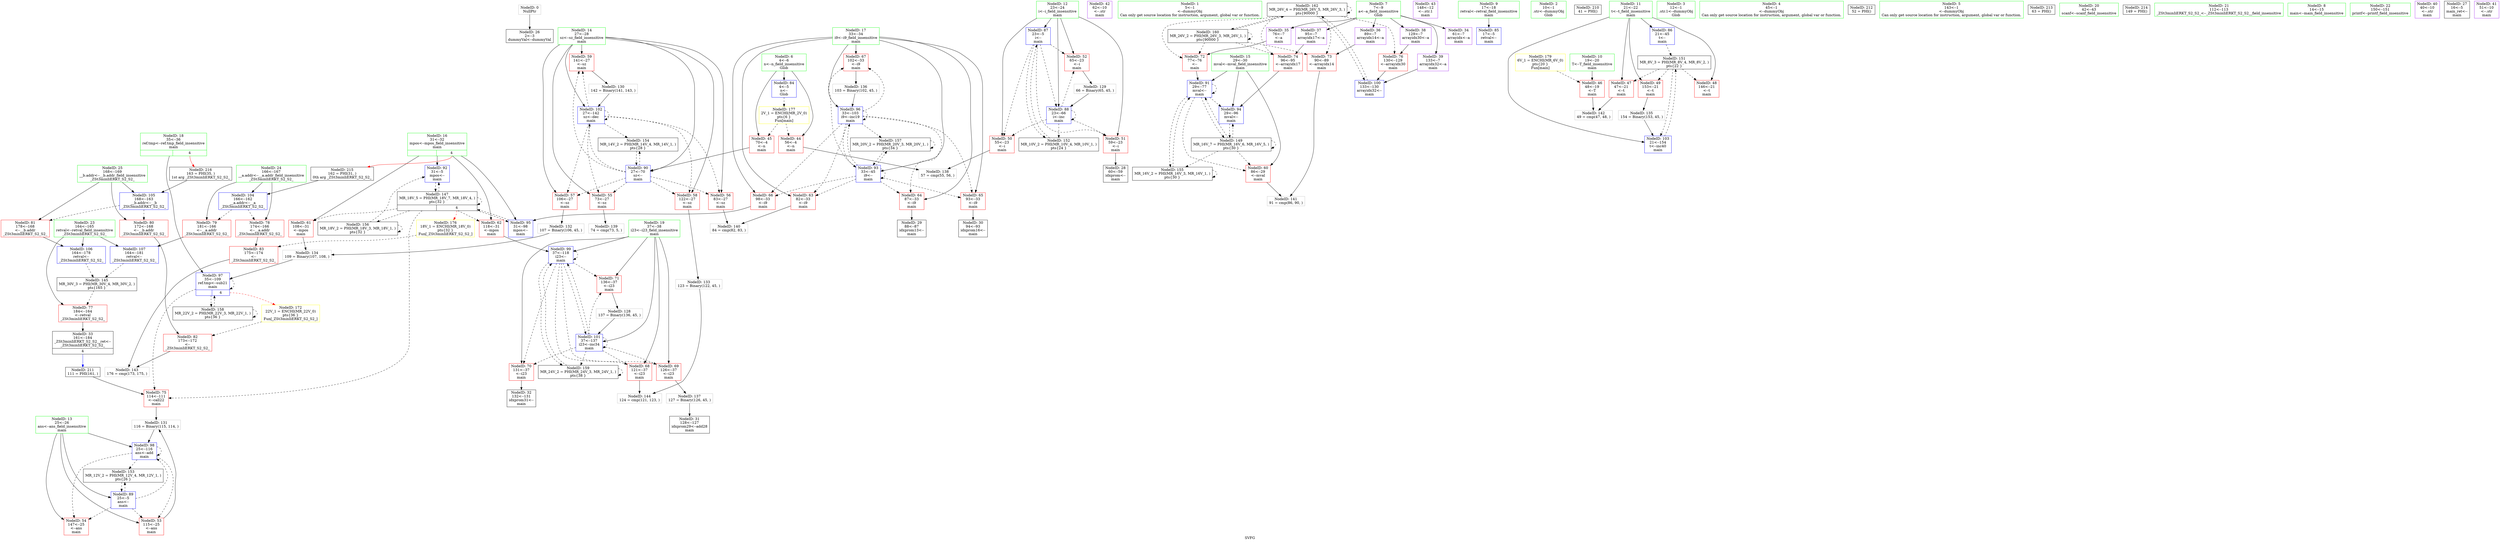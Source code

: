 digraph "SVFG" {
	label="SVFG";

	Node0x55da958f3800 [shape=record,color=grey,label="{NodeID: 0\nNullPtr}"];
	Node0x55da958f3800 -> Node0x55da9590ef00[style=solid];
	Node0x55da959101e0 [shape=record,color=blue,label="{NodeID: 97\n35\<--109\nref.tmp\<--sub21\nmain\n|{|<s3>4}}"];
	Node0x55da959101e0 -> Node0x55da95912720[style=dashed];
	Node0x55da959101e0 -> Node0x55da959101e0[style=dashed];
	Node0x55da959101e0 -> Node0x55da959212b0[style=dashed];
	Node0x55da959101e0:s3 -> Node0x55da95925cb0[style=dashed,color=red];
	Node0x55da9590e690 [shape=record,color=green,label="{NodeID: 14\n27\<--28\nsz\<--sz_field_insensitive\nmain\n}"];
	Node0x55da9590e690 -> Node0x55da959116e0[style=solid];
	Node0x55da9590e690 -> Node0x55da959117b0[style=solid];
	Node0x55da9590e690 -> Node0x55da95911880[style=solid];
	Node0x55da9590e690 -> Node0x55da95911950[style=solid];
	Node0x55da9590e690 -> Node0x55da95911a20[style=solid];
	Node0x55da9590e690 -> Node0x55da95913380[style=solid];
	Node0x55da9590e690 -> Node0x55da959105f0[style=solid];
	Node0x55da9590f0d0 [shape=record,color=black,label="{NodeID: 28\n60\<--59\nidxprom\<--\nmain\n}"];
	Node0x55da9590fc30 [shape=record,color=purple,label="{NodeID: 42\n62\<--10\n\<--.str\nmain\n}"];
	Node0x55da95917640 [shape=record,color=grey,label="{NodeID: 139\n74 = cmp(73, 5, )\n}"];
	Node0x55da959117b0 [shape=record,color=red,label="{NodeID: 56\n83\<--27\n\<--sz\nmain\n}"];
	Node0x55da959117b0 -> Node0x55da959177c0[style=solid];
	Node0x55da9591f9b0 [shape=record,color=black,label="{NodeID: 153\nMR_12V_2 = PHI(MR_12V_4, MR_12V_1, )\npts\{26 \}\n}"];
	Node0x55da9591f9b0 -> Node0x55da959132b0[style=dashed];
	Node0x55da95912310 [shape=record,color=red,label="{NodeID: 70\n131\<--37\n\<--i23\nmain\n}"];
	Node0x55da95912310 -> Node0x55da9590f410[style=solid];
	Node0x55da95912e70 [shape=record,color=blue,label="{NodeID: 84\n4\<--5\nn\<--\nGlob }"];
	Node0x55da95912e70 -> Node0x55da95926b50[style=dashed];
	Node0x55da958f2700 [shape=record,color=green,label="{NodeID: 1\n5\<--1\n\<--dummyObj\nCan only get source location for instruction, argument, global var or function.}"];
	Node0x55da959102b0 [shape=record,color=blue,label="{NodeID: 98\n25\<--116\nans\<--add\nmain\n}"];
	Node0x55da959102b0 -> Node0x55da95911540[style=dashed];
	Node0x55da959102b0 -> Node0x55da95911610[style=dashed];
	Node0x55da959102b0 -> Node0x55da959102b0[style=dashed];
	Node0x55da959102b0 -> Node0x55da9591f9b0[style=dashed];
	Node0x55da9590e720 [shape=record,color=green,label="{NodeID: 15\n29\<--30\nmval\<--mval_field_insensitive\nmain\n}"];
	Node0x55da9590e720 -> Node0x55da95911af0[style=solid];
	Node0x55da9590e720 -> Node0x55da95913450[style=solid];
	Node0x55da9590e720 -> Node0x55da959136c0[style=solid];
	Node0x55da9590f1a0 [shape=record,color=black,label="{NodeID: 29\n88\<--87\nidxprom13\<--\nmain\n}"];
	Node0x55da9590fd00 [shape=record,color=purple,label="{NodeID: 43\n148\<--12\n\<--.str.1\nmain\n}"];
	Node0x55da959177c0 [shape=record,color=grey,label="{NodeID: 140\n84 = cmp(82, 83, )\n}"];
	Node0x55da95911880 [shape=record,color=red,label="{NodeID: 57\n106\<--27\n\<--sz\nmain\n}"];
	Node0x55da95911880 -> Node0x55da959163b0[style=solid];
	Node0x55da9591feb0 [shape=record,color=black,label="{NodeID: 154\nMR_14V_2 = PHI(MR_14V_4, MR_14V_1, )\npts\{28 \}\n}"];
	Node0x55da9591feb0 -> Node0x55da95913380[style=dashed];
	Node0x55da959123e0 [shape=record,color=red,label="{NodeID: 71\n136\<--37\n\<--i23\nmain\n}"];
	Node0x55da959123e0 -> Node0x55da95915db0[style=solid];
	Node0x55da95912f70 [shape=record,color=blue,label="{NodeID: 85\n17\<--5\nretval\<--\nmain\n}"];
	Node0x55da958f2790 [shape=record,color=green,label="{NodeID: 2\n10\<--1\n.str\<--dummyObj\nGlob }"];
	Node0x55da95910380 [shape=record,color=blue,label="{NodeID: 99\n37\<--118\ni23\<--\nmain\n}"];
	Node0x55da95910380 -> Node0x55da95912170[style=dashed];
	Node0x55da95910380 -> Node0x55da95912240[style=dashed];
	Node0x55da95910380 -> Node0x55da95912310[style=dashed];
	Node0x55da95910380 -> Node0x55da959123e0[style=dashed];
	Node0x55da95910380 -> Node0x55da95910380[style=dashed];
	Node0x55da95910380 -> Node0x55da95910520[style=dashed];
	Node0x55da95910380 -> Node0x55da959217b0[style=dashed];
	Node0x55da9590e7b0 [shape=record,color=green,label="{NodeID: 16\n31\<--32\nmpos\<--mpos_field_insensitive\nmain\n|{|<s4>4}}"];
	Node0x55da9590e7b0 -> Node0x55da95911bc0[style=solid];
	Node0x55da9590e7b0 -> Node0x55da95911c90[style=solid];
	Node0x55da9590e7b0 -> Node0x55da95913520[style=solid];
	Node0x55da9590e7b0 -> Node0x55da95913790[style=solid];
	Node0x55da9590e7b0:s4 -> Node0x55da95934760[style=solid,color=red];
	Node0x55da9590f270 [shape=record,color=black,label="{NodeID: 30\n94\<--93\nidxprom16\<--\nmain\n}"];
	Node0x55da95768410 [shape=record,color=black,label="{NodeID: 210\n41 = PHI()\n}"];
	Node0x55da9590fdd0 [shape=record,color=red,label="{NodeID: 44\n56\<--4\n\<--n\nmain\n}"];
	Node0x55da9590fdd0 -> Node0x55da95917500[style=solid];
	Node0x55da95917940 [shape=record,color=grey,label="{NodeID: 141\n91 = cmp(86, 90, )\n}"];
	Node0x55da95911950 [shape=record,color=red,label="{NodeID: 58\n122\<--27\n\<--sz\nmain\n}"];
	Node0x55da95911950 -> Node0x55da95910960[style=solid];
	Node0x55da959203b0 [shape=record,color=black,label="{NodeID: 155\nMR_16V_2 = PHI(MR_16V_3, MR_16V_1, )\npts\{30 \}\n}"];
	Node0x55da959203b0 -> Node0x55da95913450[style=dashed];
	Node0x55da959203b0 -> Node0x55da959203b0[style=dashed];
	Node0x55da959124b0 [shape=record,color=red,label="{NodeID: 72\n77\<--76\n\<--\nmain\n}"];
	Node0x55da959124b0 -> Node0x55da95913450[style=solid];
	Node0x55da95913040 [shape=record,color=blue,label="{NodeID: 86\n21\<--45\nt\<--\nmain\n}"];
	Node0x55da95913040 -> Node0x55da9591efb0[style=dashed];
	Node0x55da958f2930 [shape=record,color=green,label="{NodeID: 3\n12\<--1\n.str.1\<--dummyObj\nGlob }"];
	Node0x55da95910450 [shape=record,color=blue,label="{NodeID: 100\n133\<--130\narrayidx32\<--\nmain\n}"];
	Node0x55da95910450 -> Node0x55da959226b0[style=dashed];
	Node0x55da9590e840 [shape=record,color=green,label="{NodeID: 17\n33\<--34\ni9\<--i9_field_insensitive\nmain\n}"];
	Node0x55da9590e840 -> Node0x55da95911d60[style=solid];
	Node0x55da9590e840 -> Node0x55da95911e30[style=solid];
	Node0x55da9590e840 -> Node0x55da95911f00[style=solid];
	Node0x55da9590e840 -> Node0x55da95911fd0[style=solid];
	Node0x55da9590e840 -> Node0x55da959120a0[style=solid];
	Node0x55da9590e840 -> Node0x55da959135f0[style=solid];
	Node0x55da9590e840 -> Node0x55da95910110[style=solid];
	Node0x55da9590f340 [shape=record,color=black,label="{NodeID: 31\n128\<--127\nidxprom29\<--add28\nmain\n}"];
	Node0x55da95934420 [shape=record,color=black,label="{NodeID: 211\n111 = PHI(161, )\n}"];
	Node0x55da95934420 -> Node0x55da95912720[style=solid];
	Node0x55da95915db0 [shape=record,color=grey,label="{NodeID: 128\n137 = Binary(136, 45, )\n}"];
	Node0x55da95915db0 -> Node0x55da95910520[style=solid];
	Node0x55da9590fea0 [shape=record,color=red,label="{NodeID: 45\n70\<--4\n\<--n\nmain\n}"];
	Node0x55da9590fea0 -> Node0x55da95913380[style=solid];
	Node0x55da95917ac0 [shape=record,color=grey,label="{NodeID: 142\n49 = cmp(47, 48, )\n}"];
	Node0x55da95911a20 [shape=record,color=red,label="{NodeID: 59\n141\<--27\n\<--sz\nmain\n}"];
	Node0x55da95911a20 -> Node0x55da959160b0[style=solid];
	Node0x55da959208b0 [shape=record,color=black,label="{NodeID: 156\nMR_18V_2 = PHI(MR_18V_3, MR_18V_1, )\npts\{32 \}\n}"];
	Node0x55da959208b0 -> Node0x55da95913520[style=dashed];
	Node0x55da959208b0 -> Node0x55da959208b0[style=dashed];
	Node0x55da95912580 [shape=record,color=red,label="{NodeID: 73\n90\<--89\n\<--arrayidx14\nmain\n}"];
	Node0x55da95912580 -> Node0x55da95917940[style=solid];
	Node0x55da95913110 [shape=record,color=blue,label="{NodeID: 87\n23\<--5\ni\<--\nmain\n}"];
	Node0x55da95913110 -> Node0x55da959112d0[style=dashed];
	Node0x55da95913110 -> Node0x55da959113a0[style=dashed];
	Node0x55da95913110 -> Node0x55da95911470[style=dashed];
	Node0x55da95913110 -> Node0x55da959131e0[style=dashed];
	Node0x55da95913110 -> Node0x55da9591f4b0[style=dashed];
	Node0x55da958f29c0 [shape=record,color=green,label="{NodeID: 4\n45\<--1\n\<--dummyObj\nCan only get source location for instruction, argument, global var or function.}"];
	Node0x55da95910520 [shape=record,color=blue,label="{NodeID: 101\n37\<--137\ni23\<--inc34\nmain\n}"];
	Node0x55da95910520 -> Node0x55da95912170[style=dashed];
	Node0x55da95910520 -> Node0x55da95912240[style=dashed];
	Node0x55da95910520 -> Node0x55da95912310[style=dashed];
	Node0x55da95910520 -> Node0x55da959123e0[style=dashed];
	Node0x55da95910520 -> Node0x55da95910380[style=dashed];
	Node0x55da95910520 -> Node0x55da95910520[style=dashed];
	Node0x55da95910520 -> Node0x55da959217b0[style=dashed];
	Node0x55da9590e8d0 [shape=record,color=green,label="{NodeID: 18\n35\<--36\nref.tmp\<--ref.tmp_field_insensitive\nmain\n|{|<s1>4}}"];
	Node0x55da9590e8d0 -> Node0x55da959101e0[style=solid];
	Node0x55da9590e8d0:s1 -> Node0x55da95934f50[style=solid,color=red];
	Node0x55da9590f410 [shape=record,color=black,label="{NodeID: 32\n132\<--131\nidxprom31\<--\nmain\n}"];
	Node0x55da959344f0 [shape=record,color=black,label="{NodeID: 212\n52 = PHI()\n}"];
	Node0x55da95915f30 [shape=record,color=grey,label="{NodeID: 129\n66 = Binary(65, 45, )\n}"];
	Node0x55da95915f30 -> Node0x55da959131e0[style=solid];
	Node0x55da9590ff70 [shape=record,color=red,label="{NodeID: 46\n48\<--19\n\<--T\nmain\n}"];
	Node0x55da9590ff70 -> Node0x55da95917ac0[style=solid];
	Node0x55da95917c40 [shape=record,color=grey,label="{NodeID: 143\n176 = cmp(173, 175, )\n}"];
	Node0x55da95911af0 [shape=record,color=red,label="{NodeID: 60\n86\<--29\n\<--mval\nmain\n}"];
	Node0x55da95911af0 -> Node0x55da95917940[style=solid];
	Node0x55da95920db0 [shape=record,color=black,label="{NodeID: 157\nMR_20V_2 = PHI(MR_20V_3, MR_20V_1, )\npts\{34 \}\n}"];
	Node0x55da95920db0 -> Node0x55da959135f0[style=dashed];
	Node0x55da95920db0 -> Node0x55da95920db0[style=dashed];
	Node0x55da95912650 [shape=record,color=red,label="{NodeID: 74\n96\<--95\n\<--arrayidx17\nmain\n}"];
	Node0x55da95912650 -> Node0x55da959136c0[style=solid];
	Node0x55da959131e0 [shape=record,color=blue,label="{NodeID: 88\n23\<--66\ni\<--inc\nmain\n}"];
	Node0x55da959131e0 -> Node0x55da959112d0[style=dashed];
	Node0x55da959131e0 -> Node0x55da959113a0[style=dashed];
	Node0x55da959131e0 -> Node0x55da95911470[style=dashed];
	Node0x55da959131e0 -> Node0x55da959131e0[style=dashed];
	Node0x55da959131e0 -> Node0x55da9591f4b0[style=dashed];
	Node0x55da958f2db0 [shape=record,color=green,label="{NodeID: 5\n143\<--1\n\<--dummyObj\nCan only get source location for instruction, argument, global var or function.}"];
	Node0x55da959105f0 [shape=record,color=blue,label="{NodeID: 102\n27\<--142\nsz\<--dec\nmain\n}"];
	Node0x55da959105f0 -> Node0x55da959116e0[style=dashed];
	Node0x55da959105f0 -> Node0x55da959117b0[style=dashed];
	Node0x55da959105f0 -> Node0x55da95911880[style=dashed];
	Node0x55da959105f0 -> Node0x55da95911950[style=dashed];
	Node0x55da959105f0 -> Node0x55da95911a20[style=dashed];
	Node0x55da959105f0 -> Node0x55da959105f0[style=dashed];
	Node0x55da959105f0 -> Node0x55da9591feb0[style=dashed];
	Node0x55da9590e960 [shape=record,color=green,label="{NodeID: 19\n37\<--38\ni23\<--i23_field_insensitive\nmain\n}"];
	Node0x55da9590e960 -> Node0x55da95912170[style=solid];
	Node0x55da9590e960 -> Node0x55da95912240[style=solid];
	Node0x55da9590e960 -> Node0x55da95912310[style=solid];
	Node0x55da9590e960 -> Node0x55da959123e0[style=solid];
	Node0x55da9590e960 -> Node0x55da95910380[style=solid];
	Node0x55da9590e960 -> Node0x55da95910520[style=solid];
	Node0x55da9590f4e0 [shape=record,color=black,label="{NodeID: 33\n161\<--184\n_ZSt3minIiERKT_S2_S2__ret\<--\n_ZSt3minIiERKT_S2_S2_\n|{<s0>4}}"];
	Node0x55da9590f4e0:s0 -> Node0x55da95934420[style=solid,color=blue];
	Node0x55da959345c0 [shape=record,color=black,label="{NodeID: 213\n63 = PHI()\n}"];
	Node0x55da959160b0 [shape=record,color=grey,label="{NodeID: 130\n142 = Binary(141, 143, )\n}"];
	Node0x55da959160b0 -> Node0x55da959105f0[style=solid];
	Node0x55da95910040 [shape=record,color=red,label="{NodeID: 47\n47\<--21\n\<--t\nmain\n}"];
	Node0x55da95910040 -> Node0x55da95917ac0[style=solid];
	Node0x55da95917dc0 [shape=record,color=grey,label="{NodeID: 144\n124 = cmp(121, 123, )\n}"];
	Node0x55da95911bc0 [shape=record,color=red,label="{NodeID: 61\n108\<--31\n\<--mpos\nmain\n}"];
	Node0x55da95911bc0 -> Node0x55da95910ae0[style=solid];
	Node0x55da959212b0 [shape=record,color=black,label="{NodeID: 158\nMR_22V_2 = PHI(MR_22V_3, MR_22V_1, )\npts\{36 \}\n}"];
	Node0x55da959212b0 -> Node0x55da959101e0[style=dashed];
	Node0x55da959212b0 -> Node0x55da959212b0[style=dashed];
	Node0x55da95912720 [shape=record,color=red,label="{NodeID: 75\n114\<--111\n\<--call22\nmain\n}"];
	Node0x55da95912720 -> Node0x55da95916230[style=solid];
	Node0x55da95925cb0 [shape=record,color=yellow,style=double,label="{NodeID: 172\n22V_1 = ENCHI(MR_22V_0)\npts\{36 \}\nFun[_ZSt3minIiERKT_S2_S2_]}"];
	Node0x55da95925cb0 -> Node0x55da95912cd0[style=dashed];
	Node0x55da959132b0 [shape=record,color=blue,label="{NodeID: 89\n25\<--5\nans\<--\nmain\n}"];
	Node0x55da959132b0 -> Node0x55da95911540[style=dashed];
	Node0x55da959132b0 -> Node0x55da95911610[style=dashed];
	Node0x55da959132b0 -> Node0x55da959102b0[style=dashed];
	Node0x55da959132b0 -> Node0x55da9591f9b0[style=dashed];
	Node0x55da958f2e40 [shape=record,color=green,label="{NodeID: 6\n4\<--6\nn\<--n_field_insensitive\nGlob }"];
	Node0x55da958f2e40 -> Node0x55da9590fdd0[style=solid];
	Node0x55da958f2e40 -> Node0x55da9590fea0[style=solid];
	Node0x55da958f2e40 -> Node0x55da95912e70[style=solid];
	Node0x55da959106c0 [shape=record,color=blue,label="{NodeID: 103\n21\<--154\nt\<--inc40\nmain\n}"];
	Node0x55da959106c0 -> Node0x55da9591efb0[style=dashed];
	Node0x55da9590e9f0 [shape=record,color=green,label="{NodeID: 20\n42\<--43\nscanf\<--scanf_field_insensitive\n}"];
	Node0x55da9590f5b0 [shape=record,color=purple,label="{NodeID: 34\n61\<--7\narrayidx\<--a\nmain\n}"];
	Node0x55da95934690 [shape=record,color=black,label="{NodeID: 214\n149 = PHI()\n}"];
	Node0x55da95916230 [shape=record,color=grey,label="{NodeID: 131\n116 = Binary(115, 114, )\n}"];
	Node0x55da95916230 -> Node0x55da959102b0[style=solid];
	Node0x55da95911130 [shape=record,color=red,label="{NodeID: 48\n146\<--21\n\<--t\nmain\n}"];
	Node0x55da9591d1b0 [shape=record,color=black,label="{NodeID: 145\nMR_30V_3 = PHI(MR_30V_4, MR_30V_2, )\npts\{165 \}\n}"];
	Node0x55da9591d1b0 -> Node0x55da959128c0[style=dashed];
	Node0x55da95911c90 [shape=record,color=red,label="{NodeID: 62\n118\<--31\n\<--mpos\nmain\n}"];
	Node0x55da95911c90 -> Node0x55da95910380[style=solid];
	Node0x55da959217b0 [shape=record,color=black,label="{NodeID: 159\nMR_24V_2 = PHI(MR_24V_3, MR_24V_1, )\npts\{38 \}\n}"];
	Node0x55da959217b0 -> Node0x55da95910380[style=dashed];
	Node0x55da959217b0 -> Node0x55da959217b0[style=dashed];
	Node0x55da959127f0 [shape=record,color=red,label="{NodeID: 76\n130\<--129\n\<--arrayidx30\nmain\n}"];
	Node0x55da959127f0 -> Node0x55da95910450[style=solid];
	Node0x55da95913380 [shape=record,color=blue,label="{NodeID: 90\n27\<--70\nsz\<--\nmain\n}"];
	Node0x55da95913380 -> Node0x55da959116e0[style=dashed];
	Node0x55da95913380 -> Node0x55da959117b0[style=dashed];
	Node0x55da95913380 -> Node0x55da95911880[style=dashed];
	Node0x55da95913380 -> Node0x55da95911950[style=dashed];
	Node0x55da95913380 -> Node0x55da95911a20[style=dashed];
	Node0x55da95913380 -> Node0x55da959105f0[style=dashed];
	Node0x55da95913380 -> Node0x55da9591feb0[style=dashed];
	Node0x55da9590e2a0 [shape=record,color=green,label="{NodeID: 7\n7\<--9\na\<--a_field_insensitive\nGlob }"];
	Node0x55da9590e2a0 -> Node0x55da9590f5b0[style=solid];
	Node0x55da9590e2a0 -> Node0x55da9590f680[style=solid];
	Node0x55da9590e2a0 -> Node0x55da9590f750[style=solid];
	Node0x55da9590e2a0 -> Node0x55da9590f820[style=solid];
	Node0x55da9590e2a0 -> Node0x55da9590f8f0[style=solid];
	Node0x55da9590e2a0 -> Node0x55da9590f9c0[style=solid];
	Node0x55da95910790 [shape=record,color=blue,label="{NodeID: 104\n166\<--162\n__a.addr\<--__a\n_ZSt3minIiERKT_S2_S2_\n}"];
	Node0x55da95910790 -> Node0x55da95912990[style=dashed];
	Node0x55da95910790 -> Node0x55da95912a60[style=dashed];
	Node0x55da9590eac0 [shape=record,color=green,label="{NodeID: 21\n112\<--113\n_ZSt3minIiERKT_S2_S2_\<--_ZSt3minIiERKT_S2_S2__field_insensitive\n}"];
	Node0x55da9590f680 [shape=record,color=purple,label="{NodeID: 35\n76\<--7\n\<--a\nmain\n}"];
	Node0x55da9590f680 -> Node0x55da959124b0[style=solid];
	Node0x55da95934760 [shape=record,color=black,label="{NodeID: 215\n162 = PHI(31, )\n0th arg _ZSt3minIiERKT_S2_S2_ }"];
	Node0x55da95934760 -> Node0x55da95910790[style=solid];
	Node0x55da959163b0 [shape=record,color=grey,label="{NodeID: 132\n107 = Binary(106, 45, )\n}"];
	Node0x55da959163b0 -> Node0x55da95910ae0[style=solid];
	Node0x55da95911200 [shape=record,color=red,label="{NodeID: 49\n153\<--21\n\<--t\nmain\n}"];
	Node0x55da95911200 -> Node0x55da95910c60[style=solid];
	Node0x55da95911d60 [shape=record,color=red,label="{NodeID: 63\n82\<--33\n\<--i9\nmain\n}"];
	Node0x55da95911d60 -> Node0x55da959177c0[style=solid];
	Node0x55da95921cb0 [shape=record,color=black,label="{NodeID: 160\nMR_26V_2 = PHI(MR_26V_3, MR_26V_1, )\npts\{90000 \}\n}"];
	Node0x55da95921cb0 -> Node0x55da959124b0[style=dashed];
	Node0x55da95921cb0 -> Node0x55da95912580[style=dashed];
	Node0x55da95921cb0 -> Node0x55da95912650[style=dashed];
	Node0x55da95921cb0 -> Node0x55da95921cb0[style=dashed];
	Node0x55da95921cb0 -> Node0x55da959226b0[style=dashed];
	Node0x55da959128c0 [shape=record,color=red,label="{NodeID: 77\n184\<--164\n\<--retval\n_ZSt3minIiERKT_S2_S2_\n}"];
	Node0x55da959128c0 -> Node0x55da9590f4e0[style=solid];
	Node0x55da95913450 [shape=record,color=blue,label="{NodeID: 91\n29\<--77\nmval\<--\nmain\n}"];
	Node0x55da95913450 -> Node0x55da95911af0[style=dashed];
	Node0x55da95913450 -> Node0x55da95913450[style=dashed];
	Node0x55da95913450 -> Node0x55da959136c0[style=dashed];
	Node0x55da95913450 -> Node0x55da9591e5b0[style=dashed];
	Node0x55da95913450 -> Node0x55da959203b0[style=dashed];
	Node0x55da9590e330 [shape=record,color=green,label="{NodeID: 8\n14\<--15\nmain\<--main_field_insensitive\n}"];
	Node0x55da95910860 [shape=record,color=blue,label="{NodeID: 105\n168\<--163\n__b.addr\<--__b\n_ZSt3minIiERKT_S2_S2_\n}"];
	Node0x55da95910860 -> Node0x55da95912b30[style=dashed];
	Node0x55da95910860 -> Node0x55da95912c00[style=dashed];
	Node0x55da9590eb90 [shape=record,color=green,label="{NodeID: 22\n150\<--151\nprintf\<--printf_field_insensitive\n}"];
	Node0x55da9590f750 [shape=record,color=purple,label="{NodeID: 36\n89\<--7\narrayidx14\<--a\nmain\n}"];
	Node0x55da9590f750 -> Node0x55da95912580[style=solid];
	Node0x55da95934f50 [shape=record,color=black,label="{NodeID: 216\n163 = PHI(35, )\n1st arg _ZSt3minIiERKT_S2_S2_ }"];
	Node0x55da95934f50 -> Node0x55da95910860[style=solid];
	Node0x55da95910960 [shape=record,color=grey,label="{NodeID: 133\n123 = Binary(122, 45, )\n}"];
	Node0x55da95910960 -> Node0x55da95917dc0[style=solid];
	Node0x55da959112d0 [shape=record,color=red,label="{NodeID: 50\n55\<--23\n\<--i\nmain\n}"];
	Node0x55da959112d0 -> Node0x55da95917500[style=solid];
	Node0x55da9591dbb0 [shape=record,color=black,label="{NodeID: 147\nMR_18V_5 = PHI(MR_18V_7, MR_18V_4, )\npts\{32 \}\n|{|<s7>4}}"];
	Node0x55da9591dbb0 -> Node0x55da95911bc0[style=dashed];
	Node0x55da9591dbb0 -> Node0x55da95911c90[style=dashed];
	Node0x55da9591dbb0 -> Node0x55da95912720[style=dashed];
	Node0x55da9591dbb0 -> Node0x55da95913520[style=dashed];
	Node0x55da9591dbb0 -> Node0x55da95913790[style=dashed];
	Node0x55da9591dbb0 -> Node0x55da9591dbb0[style=dashed];
	Node0x55da9591dbb0 -> Node0x55da959208b0[style=dashed];
	Node0x55da9591dbb0:s7 -> Node0x55da95926a70[style=dashed,color=red];
	Node0x55da95911e30 [shape=record,color=red,label="{NodeID: 64\n87\<--33\n\<--i9\nmain\n}"];
	Node0x55da95911e30 -> Node0x55da9590f1a0[style=solid];
	Node0x55da95912990 [shape=record,color=red,label="{NodeID: 78\n174\<--166\n\<--__a.addr\n_ZSt3minIiERKT_S2_S2_\n}"];
	Node0x55da95912990 -> Node0x55da95912da0[style=solid];
	Node0x55da95913520 [shape=record,color=blue,label="{NodeID: 92\n31\<--5\nmpos\<--\nmain\n}"];
	Node0x55da95913520 -> Node0x55da9591dbb0[style=dashed];
	Node0x55da9590e3c0 [shape=record,color=green,label="{NodeID: 9\n17\<--18\nretval\<--retval_field_insensitive\nmain\n}"];
	Node0x55da9590e3c0 -> Node0x55da95912f70[style=solid];
	Node0x55da959148b0 [shape=record,color=blue,label="{NodeID: 106\n164\<--178\nretval\<--\n_ZSt3minIiERKT_S2_S2_\n}"];
	Node0x55da959148b0 -> Node0x55da9591d1b0[style=dashed];
	Node0x55da9590ec90 [shape=record,color=green,label="{NodeID: 23\n164\<--165\nretval\<--retval_field_insensitive\n_ZSt3minIiERKT_S2_S2_\n}"];
	Node0x55da9590ec90 -> Node0x55da959128c0[style=solid];
	Node0x55da9590ec90 -> Node0x55da959148b0[style=solid];
	Node0x55da9590ec90 -> Node0x55da95914980[style=solid];
	Node0x55da9590f820 [shape=record,color=purple,label="{NodeID: 37\n95\<--7\narrayidx17\<--a\nmain\n}"];
	Node0x55da9590f820 -> Node0x55da95912650[style=solid];
	Node0x55da95910ae0 [shape=record,color=grey,label="{NodeID: 134\n109 = Binary(107, 108, )\n}"];
	Node0x55da95910ae0 -> Node0x55da959101e0[style=solid];
	Node0x55da959113a0 [shape=record,color=red,label="{NodeID: 51\n59\<--23\n\<--i\nmain\n}"];
	Node0x55da959113a0 -> Node0x55da9590f0d0[style=solid];
	Node0x55da95911f00 [shape=record,color=red,label="{NodeID: 65\n93\<--33\n\<--i9\nmain\n}"];
	Node0x55da95911f00 -> Node0x55da9590f270[style=solid];
	Node0x55da959226b0 [shape=record,color=black,label="{NodeID: 162\nMR_26V_4 = PHI(MR_26V_5, MR_26V_3, )\npts\{90000 \}\n}"];
	Node0x55da959226b0 -> Node0x55da959124b0[style=dashed];
	Node0x55da959226b0 -> Node0x55da95912580[style=dashed];
	Node0x55da959226b0 -> Node0x55da95912650[style=dashed];
	Node0x55da959226b0 -> Node0x55da959127f0[style=dashed];
	Node0x55da959226b0 -> Node0x55da95910450[style=dashed];
	Node0x55da959226b0 -> Node0x55da95921cb0[style=dashed];
	Node0x55da959226b0 -> Node0x55da959226b0[style=dashed];
	Node0x55da95912a60 [shape=record,color=red,label="{NodeID: 79\n181\<--166\n\<--__a.addr\n_ZSt3minIiERKT_S2_S2_\n}"];
	Node0x55da95912a60 -> Node0x55da95914980[style=solid];
	Node0x55da95926a70 [shape=record,color=yellow,style=double,label="{NodeID: 176\n18V_1 = ENCHI(MR_18V_0)\npts\{32 \}\nFun[_ZSt3minIiERKT_S2_S2_]}"];
	Node0x55da95926a70 -> Node0x55da95912da0[style=dashed];
	Node0x55da959135f0 [shape=record,color=blue,label="{NodeID: 93\n33\<--45\ni9\<--\nmain\n}"];
	Node0x55da959135f0 -> Node0x55da95911d60[style=dashed];
	Node0x55da959135f0 -> Node0x55da95911e30[style=dashed];
	Node0x55da959135f0 -> Node0x55da95911f00[style=dashed];
	Node0x55da959135f0 -> Node0x55da95911fd0[style=dashed];
	Node0x55da959135f0 -> Node0x55da959120a0[style=dashed];
	Node0x55da959135f0 -> Node0x55da959135f0[style=dashed];
	Node0x55da959135f0 -> Node0x55da95910110[style=dashed];
	Node0x55da959135f0 -> Node0x55da95920db0[style=dashed];
	Node0x55da9590e450 [shape=record,color=green,label="{NodeID: 10\n19\<--20\nT\<--T_field_insensitive\nmain\n}"];
	Node0x55da9590e450 -> Node0x55da9590ff70[style=solid];
	Node0x55da95914980 [shape=record,color=blue,label="{NodeID: 107\n164\<--181\nretval\<--\n_ZSt3minIiERKT_S2_S2_\n}"];
	Node0x55da95914980 -> Node0x55da9591d1b0[style=dashed];
	Node0x55da9590ed60 [shape=record,color=green,label="{NodeID: 24\n166\<--167\n__a.addr\<--__a.addr_field_insensitive\n_ZSt3minIiERKT_S2_S2_\n}"];
	Node0x55da9590ed60 -> Node0x55da95912990[style=solid];
	Node0x55da9590ed60 -> Node0x55da95912a60[style=solid];
	Node0x55da9590ed60 -> Node0x55da95910790[style=solid];
	Node0x55da9590f8f0 [shape=record,color=purple,label="{NodeID: 38\n129\<--7\narrayidx30\<--a\nmain\n}"];
	Node0x55da9590f8f0 -> Node0x55da959127f0[style=solid];
	Node0x55da95910c60 [shape=record,color=grey,label="{NodeID: 135\n154 = Binary(153, 45, )\n}"];
	Node0x55da95910c60 -> Node0x55da959106c0[style=solid];
	Node0x55da95911470 [shape=record,color=red,label="{NodeID: 52\n65\<--23\n\<--i\nmain\n}"];
	Node0x55da95911470 -> Node0x55da95915f30[style=solid];
	Node0x55da9591e5b0 [shape=record,color=black,label="{NodeID: 149\nMR_16V_7 = PHI(MR_16V_6, MR_16V_5, )\npts\{30 \}\n}"];
	Node0x55da9591e5b0 -> Node0x55da95911af0[style=dashed];
	Node0x55da9591e5b0 -> Node0x55da95913450[style=dashed];
	Node0x55da9591e5b0 -> Node0x55da959136c0[style=dashed];
	Node0x55da9591e5b0 -> Node0x55da9591e5b0[style=dashed];
	Node0x55da9591e5b0 -> Node0x55da959203b0[style=dashed];
	Node0x55da95911fd0 [shape=record,color=red,label="{NodeID: 66\n98\<--33\n\<--i9\nmain\n}"];
	Node0x55da95911fd0 -> Node0x55da95913790[style=solid];
	Node0x55da95912b30 [shape=record,color=red,label="{NodeID: 80\n172\<--168\n\<--__b.addr\n_ZSt3minIiERKT_S2_S2_\n}"];
	Node0x55da95912b30 -> Node0x55da95912cd0[style=solid];
	Node0x55da95926b50 [shape=record,color=yellow,style=double,label="{NodeID: 177\n2V_1 = ENCHI(MR_2V_0)\npts\{6 \}\nFun[main]}"];
	Node0x55da95926b50 -> Node0x55da9590fdd0[style=dashed];
	Node0x55da95926b50 -> Node0x55da9590fea0[style=dashed];
	Node0x55da959136c0 [shape=record,color=blue,label="{NodeID: 94\n29\<--96\nmval\<--\nmain\n}"];
	Node0x55da959136c0 -> Node0x55da9591e5b0[style=dashed];
	Node0x55da9590e4e0 [shape=record,color=green,label="{NodeID: 11\n21\<--22\nt\<--t_field_insensitive\nmain\n}"];
	Node0x55da9590e4e0 -> Node0x55da95910040[style=solid];
	Node0x55da9590e4e0 -> Node0x55da95911130[style=solid];
	Node0x55da9590e4e0 -> Node0x55da95911200[style=solid];
	Node0x55da9590e4e0 -> Node0x55da95913040[style=solid];
	Node0x55da9590e4e0 -> Node0x55da959106c0[style=solid];
	Node0x55da9590ee30 [shape=record,color=green,label="{NodeID: 25\n168\<--169\n__b.addr\<--__b.addr_field_insensitive\n_ZSt3minIiERKT_S2_S2_\n}"];
	Node0x55da9590ee30 -> Node0x55da95912b30[style=solid];
	Node0x55da9590ee30 -> Node0x55da95912c00[style=solid];
	Node0x55da9590ee30 -> Node0x55da95910860[style=solid];
	Node0x55da9590f9c0 [shape=record,color=purple,label="{NodeID: 39\n133\<--7\narrayidx32\<--a\nmain\n}"];
	Node0x55da9590f9c0 -> Node0x55da95910450[style=solid];
	Node0x55da95910de0 [shape=record,color=grey,label="{NodeID: 136\n103 = Binary(102, 45, )\n}"];
	Node0x55da95910de0 -> Node0x55da95910110[style=solid];
	Node0x55da95911540 [shape=record,color=red,label="{NodeID: 53\n115\<--25\n\<--ans\nmain\n}"];
	Node0x55da95911540 -> Node0x55da95916230[style=solid];
	Node0x55da959120a0 [shape=record,color=red,label="{NodeID: 67\n102\<--33\n\<--i9\nmain\n}"];
	Node0x55da959120a0 -> Node0x55da95910de0[style=solid];
	Node0x55da95912c00 [shape=record,color=red,label="{NodeID: 81\n178\<--168\n\<--__b.addr\n_ZSt3minIiERKT_S2_S2_\n}"];
	Node0x55da95912c00 -> Node0x55da959148b0[style=solid];
	Node0x55da95913790 [shape=record,color=blue,label="{NodeID: 95\n31\<--98\nmpos\<--\nmain\n}"];
	Node0x55da95913790 -> Node0x55da9591dbb0[style=dashed];
	Node0x55da9590e570 [shape=record,color=green,label="{NodeID: 12\n23\<--24\ni\<--i_field_insensitive\nmain\n}"];
	Node0x55da9590e570 -> Node0x55da959112d0[style=solid];
	Node0x55da9590e570 -> Node0x55da959113a0[style=solid];
	Node0x55da9590e570 -> Node0x55da95911470[style=solid];
	Node0x55da9590e570 -> Node0x55da95913110[style=solid];
	Node0x55da9590e570 -> Node0x55da959131e0[style=solid];
	Node0x55da9590ef00 [shape=record,color=black,label="{NodeID: 26\n2\<--3\ndummyVal\<--dummyVal\n}"];
	Node0x55da9590fa90 [shape=record,color=purple,label="{NodeID: 40\n40\<--10\n\<--.str\nmain\n}"];
	Node0x55da95910f60 [shape=record,color=grey,label="{NodeID: 137\n127 = Binary(126, 45, )\n}"];
	Node0x55da95910f60 -> Node0x55da9590f340[style=solid];
	Node0x55da95911610 [shape=record,color=red,label="{NodeID: 54\n147\<--25\n\<--ans\nmain\n}"];
	Node0x55da9591efb0 [shape=record,color=black,label="{NodeID: 151\nMR_8V_3 = PHI(MR_8V_4, MR_8V_2, )\npts\{22 \}\n}"];
	Node0x55da9591efb0 -> Node0x55da95910040[style=dashed];
	Node0x55da9591efb0 -> Node0x55da95911130[style=dashed];
	Node0x55da9591efb0 -> Node0x55da95911200[style=dashed];
	Node0x55da9591efb0 -> Node0x55da959106c0[style=dashed];
	Node0x55da95912170 [shape=record,color=red,label="{NodeID: 68\n121\<--37\n\<--i23\nmain\n}"];
	Node0x55da95912170 -> Node0x55da95917dc0[style=solid];
	Node0x55da95912cd0 [shape=record,color=red,label="{NodeID: 82\n173\<--172\n\<--\n_ZSt3minIiERKT_S2_S2_\n}"];
	Node0x55da95912cd0 -> Node0x55da95917c40[style=solid];
	Node0x55da95926d40 [shape=record,color=yellow,style=double,label="{NodeID: 179\n6V_1 = ENCHI(MR_6V_0)\npts\{20 \}\nFun[main]}"];
	Node0x55da95926d40 -> Node0x55da9590ff70[style=dashed];
	Node0x55da95910110 [shape=record,color=blue,label="{NodeID: 96\n33\<--103\ni9\<--inc19\nmain\n}"];
	Node0x55da95910110 -> Node0x55da95911d60[style=dashed];
	Node0x55da95910110 -> Node0x55da95911e30[style=dashed];
	Node0x55da95910110 -> Node0x55da95911f00[style=dashed];
	Node0x55da95910110 -> Node0x55da95911fd0[style=dashed];
	Node0x55da95910110 -> Node0x55da959120a0[style=dashed];
	Node0x55da95910110 -> Node0x55da959135f0[style=dashed];
	Node0x55da95910110 -> Node0x55da95910110[style=dashed];
	Node0x55da95910110 -> Node0x55da95920db0[style=dashed];
	Node0x55da9590e600 [shape=record,color=green,label="{NodeID: 13\n25\<--26\nans\<--ans_field_insensitive\nmain\n}"];
	Node0x55da9590e600 -> Node0x55da95911540[style=solid];
	Node0x55da9590e600 -> Node0x55da95911610[style=solid];
	Node0x55da9590e600 -> Node0x55da959132b0[style=solid];
	Node0x55da9590e600 -> Node0x55da959102b0[style=solid];
	Node0x55da9590f000 [shape=record,color=black,label="{NodeID: 27\n16\<--5\nmain_ret\<--\nmain\n}"];
	Node0x55da9590fb60 [shape=record,color=purple,label="{NodeID: 41\n51\<--10\n\<--.str\nmain\n}"];
	Node0x55da95917500 [shape=record,color=grey,label="{NodeID: 138\n57 = cmp(55, 56, )\n}"];
	Node0x55da959116e0 [shape=record,color=red,label="{NodeID: 55\n73\<--27\n\<--sz\nmain\n}"];
	Node0x55da959116e0 -> Node0x55da95917640[style=solid];
	Node0x55da9591f4b0 [shape=record,color=black,label="{NodeID: 152\nMR_10V_2 = PHI(MR_10V_4, MR_10V_1, )\npts\{24 \}\n}"];
	Node0x55da9591f4b0 -> Node0x55da95913110[style=dashed];
	Node0x55da95912240 [shape=record,color=red,label="{NodeID: 69\n126\<--37\n\<--i23\nmain\n}"];
	Node0x55da95912240 -> Node0x55da95910f60[style=solid];
	Node0x55da95912da0 [shape=record,color=red,label="{NodeID: 83\n175\<--174\n\<--\n_ZSt3minIiERKT_S2_S2_\n}"];
	Node0x55da95912da0 -> Node0x55da95917c40[style=solid];
}

